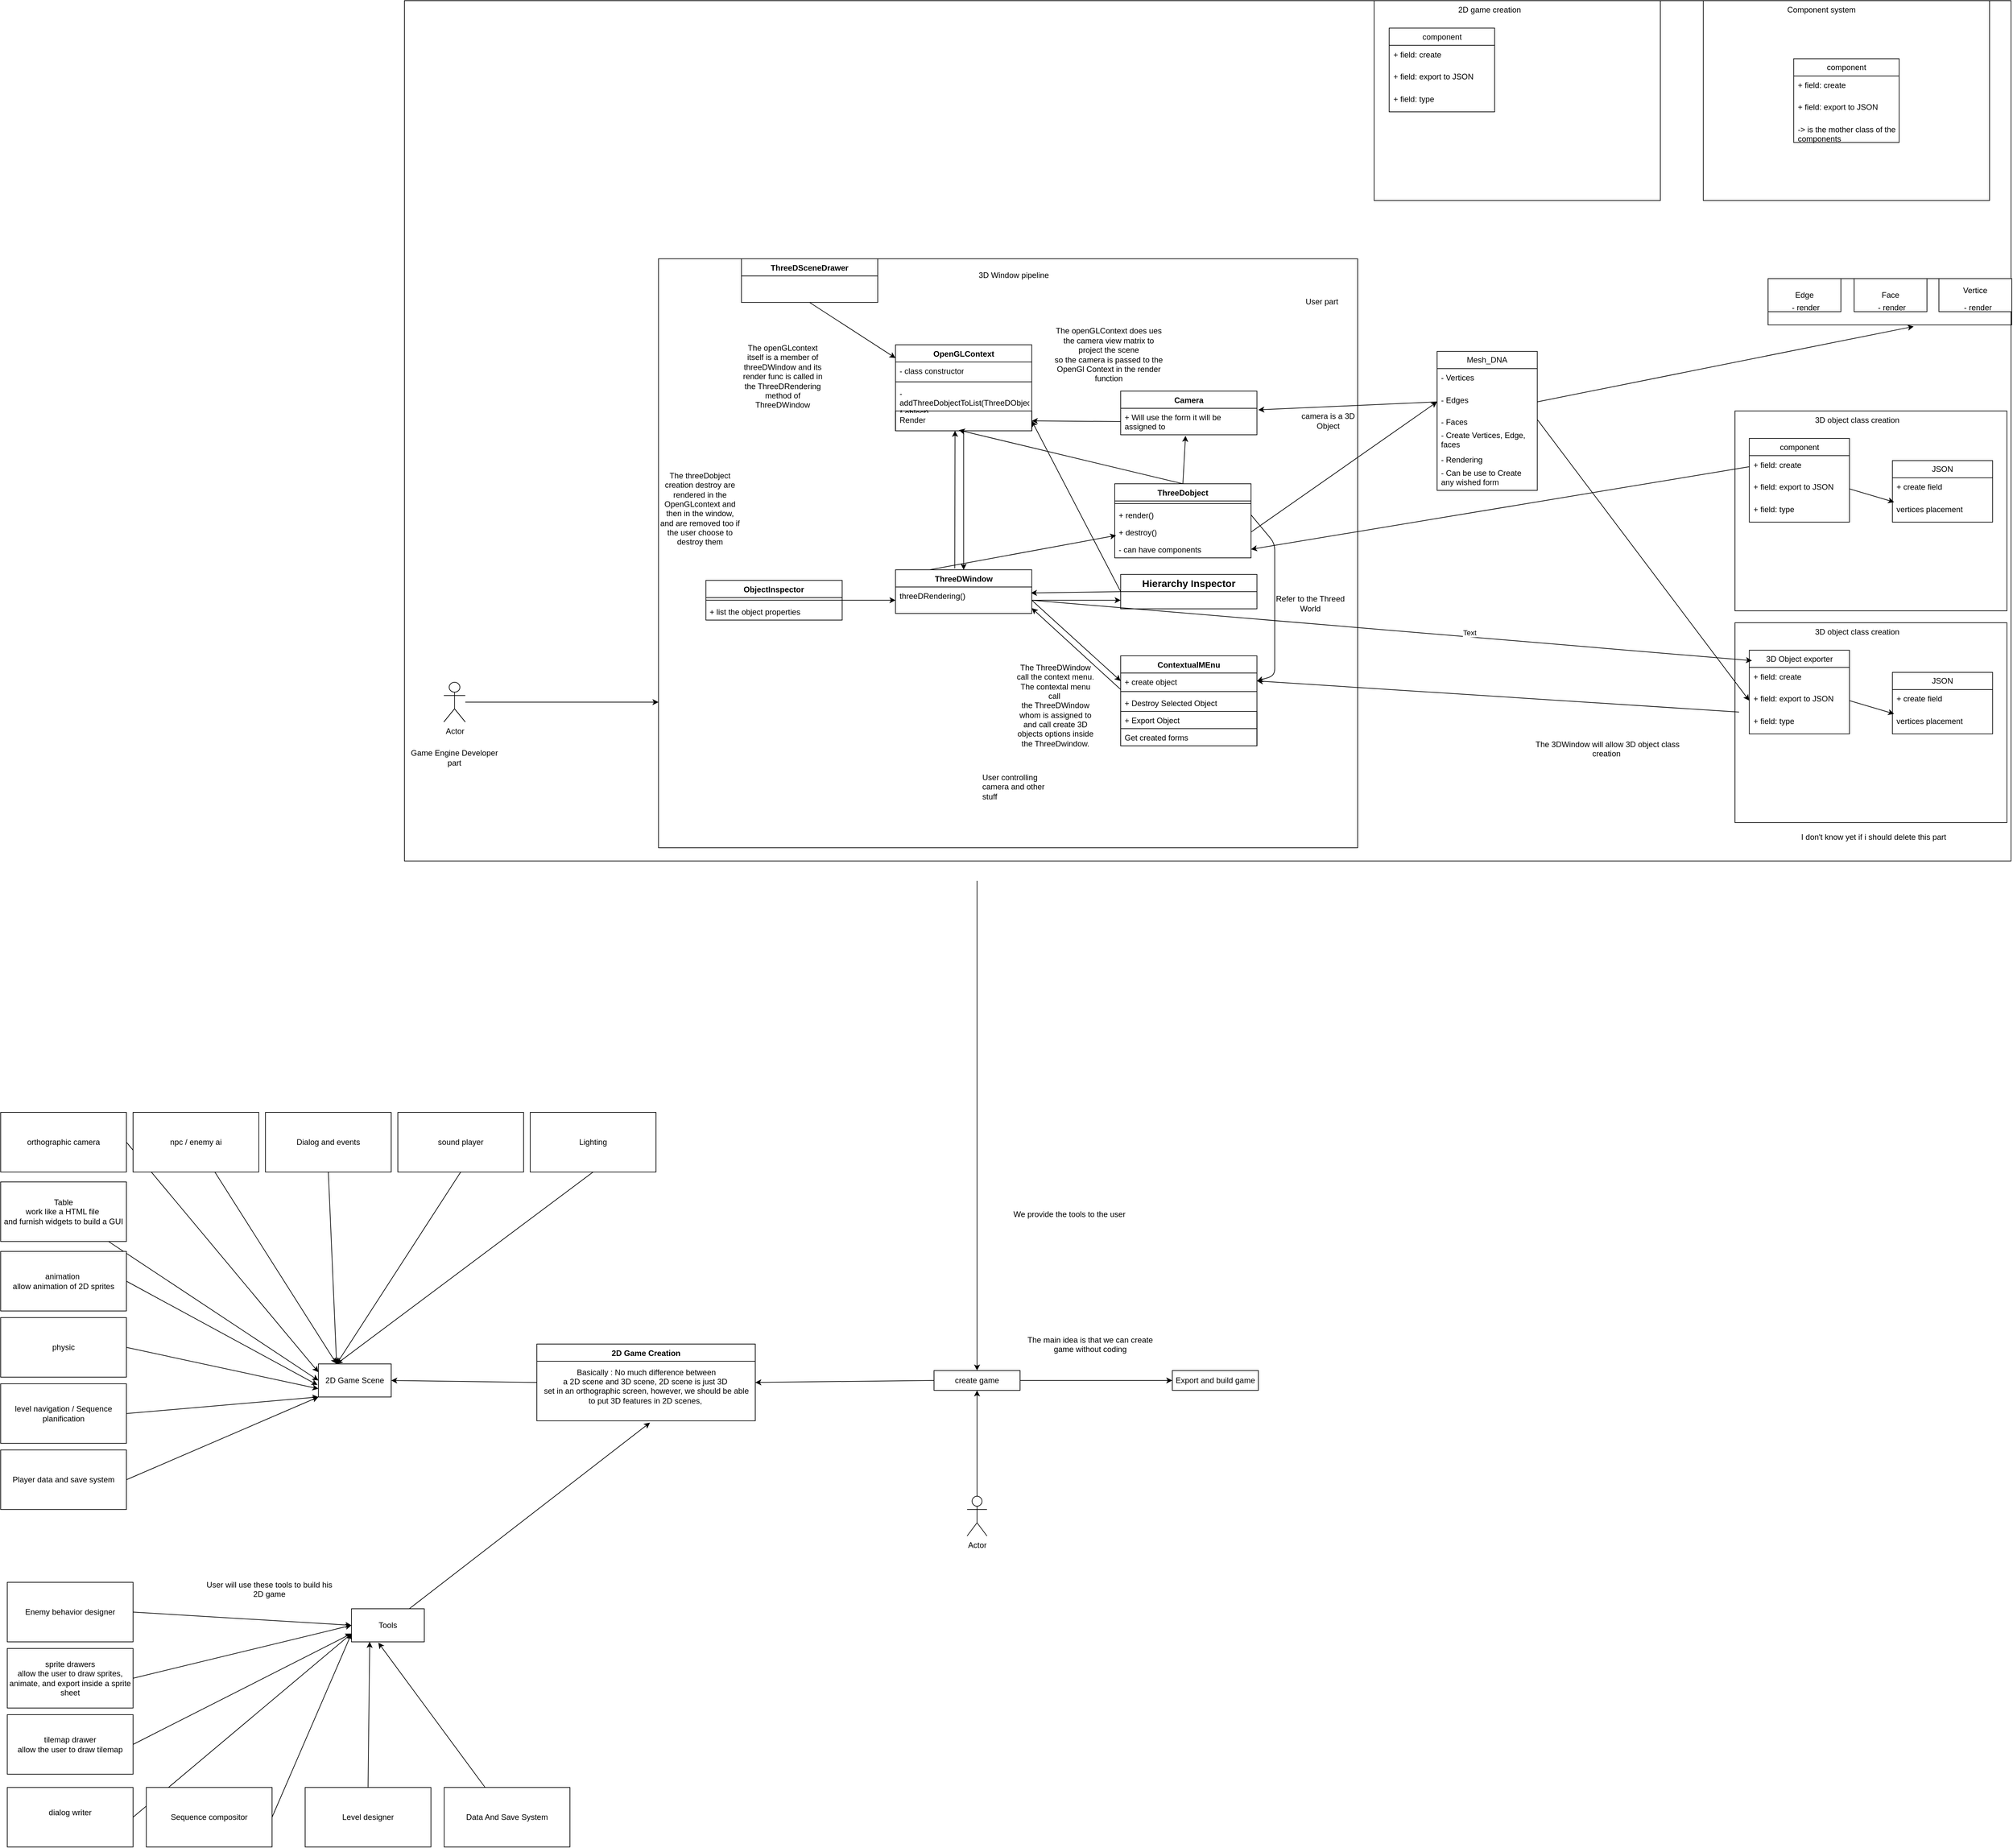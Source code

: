 <mxfile>
    <diagram id="HqfKDbR-cz2p667NzHHY" name="Page-1">
        <mxGraphModel dx="2070" dy="1379" grid="1" gridSize="10" guides="1" tooltips="1" connect="1" arrows="1" fold="1" page="1" pageScale="1" pageWidth="850" pageHeight="1100" math="0" shadow="0">
            <root>
                <mxCell id="0"/>
                <mxCell id="1" parent="0"/>
                <mxCell id="102" value="Actor" style="shape=umlActor;verticalLabelPosition=bottom;verticalAlign=top;html=1;" parent="1" vertex="1">
                    <mxGeometry x="260" y="1480" width="30" height="60" as="geometry"/>
                </mxCell>
                <mxCell id="318" style="edgeStyle=none;html=1;exitX=1;exitY=0.5;exitDx=0;exitDy=0;" parent="1" source="313" target="315" edge="1">
                    <mxGeometry relative="1" as="geometry"/>
                </mxCell>
                <mxCell id="351" style="edgeStyle=none;html=1;entryX=0.5;entryY=0;entryDx=0;entryDy=0;" parent="1" target="313" edge="1">
                    <mxGeometry relative="1" as="geometry">
                        <mxPoint x="275" y="550" as="sourcePoint"/>
                    </mxGeometry>
                </mxCell>
                <mxCell id="354" style="edgeStyle=none;html=1;exitX=0;exitY=0.5;exitDx=0;exitDy=0;entryX=1;entryY=0.5;entryDx=0;entryDy=0;" parent="1" source="313" target="356" edge="1">
                    <mxGeometry relative="1" as="geometry">
                        <mxPoint x="-310" y="1307.2" as="targetPoint"/>
                        <mxPoint x="-130" y="1307.5" as="sourcePoint"/>
                    </mxGeometry>
                </mxCell>
                <mxCell id="313" value="create game" style="text;html=1;align=center;verticalAlign=middle;whiteSpace=wrap;rounded=0;strokeColor=default;" parent="1" vertex="1">
                    <mxGeometry x="210" y="1290" width="130" height="30" as="geometry"/>
                </mxCell>
                <mxCell id="315" value="Export and build game" style="text;html=1;align=center;verticalAlign=middle;whiteSpace=wrap;rounded=0;strokeColor=default;" parent="1" vertex="1">
                    <mxGeometry x="570" y="1290" width="130" height="30" as="geometry"/>
                </mxCell>
                <mxCell id="316" style="edgeStyle=none;html=1;exitX=0.5;exitY=0;exitDx=0;exitDy=0;entryX=0.5;entryY=1;entryDx=0;entryDy=0;exitPerimeter=0;" parent="1" source="102" target="313" edge="1">
                    <mxGeometry relative="1" as="geometry"/>
                </mxCell>
                <mxCell id="346" value="&lt;div style=&quot;text-align: center;&quot;&gt;The main idea is that we can create game without coding&lt;/div&gt;" style="text;whiteSpace=wrap;html=1;" parent="1" vertex="1">
                    <mxGeometry x="340" y="1230" width="210" height="50" as="geometry"/>
                </mxCell>
                <mxCell id="352" value="" style="group;fillColor=none;strokeColor=default;" parent="1" vertex="1" connectable="0">
                    <mxGeometry x="-590" y="-780" width="2427" height="1300" as="geometry"/>
                </mxCell>
                <mxCell id="162" value="" style="group;strokeColor=default;" parent="352" vertex="1" connectable="0">
                    <mxGeometry x="2010.004" y="940" width="410.806" height="302" as="geometry"/>
                </mxCell>
                <mxCell id="137" value="3D Object exporter" style="swimlane;fontStyle=0;childLayout=stackLayout;horizontal=1;startSize=26;horizontalStack=0;resizeParent=1;resizeParentMax=0;resizeLast=0;collapsible=1;marginBottom=0;whiteSpace=wrap;html=1;" parent="162" vertex="1">
                    <mxGeometry x="21.621" y="41.5" width="151.35" height="126.5" as="geometry"/>
                </mxCell>
                <mxCell id="139" value="+ field: create" style="text;align=left;verticalAlign=top;spacingLeft=4;spacingRight=4;overflow=hidden;rotatable=0;points=[[0,0.5],[1,0.5]];portConstraint=eastwest;whiteSpace=wrap;html=1;" parent="137" vertex="1">
                    <mxGeometry y="26" width="151.35" height="33.5" as="geometry"/>
                </mxCell>
                <mxCell id="141" value="+ field: export to JSON&lt;div&gt;&lt;br&gt;&lt;/div&gt;" style="text;align=left;verticalAlign=top;spacingLeft=4;spacingRight=4;overflow=hidden;rotatable=0;points=[[0,0.5],[1,0.5]];portConstraint=eastwest;whiteSpace=wrap;html=1;" parent="137" vertex="1">
                    <mxGeometry y="59.5" width="151.35" height="33.5" as="geometry"/>
                </mxCell>
                <mxCell id="140" value="+ field: type" style="text;align=left;verticalAlign=top;spacingLeft=4;spacingRight=4;overflow=hidden;rotatable=0;points=[[0,0.5],[1,0.5]];portConstraint=eastwest;whiteSpace=wrap;html=1;" parent="137" vertex="1">
                    <mxGeometry y="93" width="151.35" height="33.5" as="geometry"/>
                </mxCell>
                <mxCell id="144" style="edgeStyle=none;html=1;exitX=1;exitY=0.5;exitDx=0;exitDy=0;entryX=0.017;entryY=0.096;entryDx=0;entryDy=0;entryPerimeter=0;" parent="162" source="141" target="148" edge="1">
                    <mxGeometry relative="1" as="geometry">
                        <mxPoint x="259.457" y="252.179" as="targetPoint"/>
                    </mxGeometry>
                </mxCell>
                <mxCell id="145" value="JSON" style="swimlane;fontStyle=0;childLayout=stackLayout;horizontal=1;startSize=26;horizontalStack=0;resizeParent=1;resizeParentMax=0;resizeLast=0;collapsible=1;marginBottom=0;whiteSpace=wrap;html=1;" parent="162" vertex="1">
                    <mxGeometry x="237.835" y="75.005" width="151.35" height="93" as="geometry"/>
                </mxCell>
                <mxCell id="146" value="+ create field" style="text;align=left;verticalAlign=top;spacingLeft=4;spacingRight=4;overflow=hidden;rotatable=0;points=[[0,0.5],[1,0.5]];portConstraint=eastwest;whiteSpace=wrap;html=1;" parent="145" vertex="1">
                    <mxGeometry y="26" width="151.35" height="33.5" as="geometry"/>
                </mxCell>
                <mxCell id="148" value="vertices placement" style="text;align=left;verticalAlign=top;spacingLeft=4;spacingRight=4;overflow=hidden;rotatable=0;points=[[0,0.5],[1,0.5]];portConstraint=eastwest;whiteSpace=wrap;html=1;" parent="145" vertex="1">
                    <mxGeometry y="59.5" width="151.35" height="33.5" as="geometry"/>
                </mxCell>
                <mxCell id="289" value="&lt;div style=&quot;text-align: center;&quot;&gt;3D object class creation&lt;/div&gt;" style="text;whiteSpace=wrap;html=1;" parent="162" vertex="1">
                    <mxGeometry x="118.918" width="227.024" height="50" as="geometry"/>
                </mxCell>
                <mxCell id="170" style="edgeStyle=none;html=1;exitX=0;exitY=0.5;exitDx=0;exitDy=0;entryX=1;entryY=0.5;entryDx=0;entryDy=0;" parent="352" target="73" edge="1">
                    <mxGeometry relative="1" as="geometry">
                        <mxPoint x="2016.194" y="1075.0" as="sourcePoint"/>
                    </mxGeometry>
                </mxCell>
                <mxCell id="171" value="" style="group;strokeColor=default;" parent="352" vertex="1" connectable="0">
                    <mxGeometry x="383.78" y="390" width="1056.22" height="890" as="geometry"/>
                </mxCell>
                <mxCell id="11" value="&lt;div&gt;3D Window pipeline&lt;/div&gt;" style="text;html=1;align=center;verticalAlign=middle;whiteSpace=wrap;rounded=0;" parent="171" vertex="1">
                    <mxGeometry x="474.404" y="10" width="125.314" height="30" as="geometry"/>
                </mxCell>
                <mxCell id="62" style="edgeStyle=none;html=1;entryX=0.5;entryY=0;entryDx=0;entryDy=0;" parent="171" source="27" target="52" edge="1">
                    <mxGeometry relative="1" as="geometry"/>
                </mxCell>
                <mxCell id="27" value="OpenGLContext&lt;div&gt;&lt;br&gt;&lt;/div&gt;" style="swimlane;fontStyle=1;align=center;verticalAlign=top;childLayout=stackLayout;horizontal=1;startSize=26;horizontalStack=0;resizeParent=1;resizeParentMax=0;resizeLast=0;collapsible=1;marginBottom=0;whiteSpace=wrap;html=1;" parent="171" vertex="1">
                    <mxGeometry x="358.041" y="130" width="205.873" height="130" as="geometry">
                        <mxRectangle x="20" y="310" width="130" height="30" as="alternateBounds"/>
                    </mxGeometry>
                </mxCell>
                <mxCell id="28" value="- class constructor&lt;div&gt;&lt;br&gt;&lt;/div&gt;" style="text;strokeColor=none;fillColor=none;align=left;verticalAlign=top;spacingLeft=4;spacingRight=4;overflow=hidden;rotatable=0;points=[[0,0.5],[1,0.5]];portConstraint=eastwest;whiteSpace=wrap;html=1;" parent="27" vertex="1">
                    <mxGeometry y="26" width="205.873" height="26" as="geometry"/>
                </mxCell>
                <mxCell id="29" value="" style="line;strokeWidth=1;fillColor=none;align=left;verticalAlign=middle;spacingTop=-1;spacingLeft=3;spacingRight=3;rotatable=0;labelPosition=right;points=[];portConstraint=eastwest;strokeColor=inherit;" parent="27" vertex="1">
                    <mxGeometry y="52" width="205.873" height="8" as="geometry"/>
                </mxCell>
                <mxCell id="30" value="- addThreeDobjectToList(ThreeDObject * object)&lt;div&gt;&lt;br&gt;&lt;/div&gt;" style="text;strokeColor=none;fillColor=none;align=left;verticalAlign=top;spacingLeft=4;spacingRight=4;overflow=hidden;rotatable=0;points=[[0,0.5],[1,0.5]];portConstraint=eastwest;whiteSpace=wrap;html=1;" parent="27" vertex="1">
                    <mxGeometry y="60" width="205.873" height="40" as="geometry"/>
                </mxCell>
                <mxCell id="58" value="&lt;div&gt;Render&lt;/div&gt;" style="text;strokeColor=default;fillColor=none;align=left;verticalAlign=top;spacingLeft=4;spacingRight=4;overflow=hidden;rotatable=0;points=[[0,0.5],[1,0.5]];portConstraint=eastwest;whiteSpace=wrap;html=1;" parent="27" vertex="1">
                    <mxGeometry y="100" width="205.873" height="30" as="geometry"/>
                </mxCell>
                <mxCell id="52" value="&lt;div&gt;ThreeDWindow&lt;/div&gt;&lt;div&gt;&lt;br&gt;&lt;/div&gt;" style="swimlane;fontStyle=1;align=center;verticalAlign=top;childLayout=stackLayout;horizontal=1;startSize=26;horizontalStack=0;resizeParent=1;resizeParentMax=0;resizeLast=0;collapsible=1;marginBottom=0;whiteSpace=wrap;html=1;" parent="171" vertex="1">
                    <mxGeometry x="358.041" y="470" width="205.873" height="66" as="geometry">
                        <mxRectangle x="20" y="310" width="130" height="30" as="alternateBounds"/>
                    </mxGeometry>
                </mxCell>
                <mxCell id="55" value="&lt;div&gt;threeDRendering()&lt;/div&gt;" style="text;strokeColor=none;fillColor=none;align=left;verticalAlign=top;spacingLeft=4;spacingRight=4;overflow=hidden;rotatable=0;points=[[0,0.5],[1,0.5]];portConstraint=eastwest;whiteSpace=wrap;html=1;" parent="52" vertex="1">
                    <mxGeometry y="26" width="205.873" height="40" as="geometry"/>
                </mxCell>
                <mxCell id="56" value="&lt;div&gt;Camera&lt;/div&gt;" style="swimlane;fontStyle=1;align=center;verticalAlign=top;childLayout=stackLayout;horizontal=1;startSize=26;horizontalStack=0;resizeParent=1;resizeParentMax=0;resizeLast=0;collapsible=1;marginBottom=0;whiteSpace=wrap;html=1;" parent="171" vertex="1">
                    <mxGeometry x="698.179" y="200" width="205.873" height="66" as="geometry">
                        <mxRectangle x="20" y="310" width="130" height="30" as="alternateBounds"/>
                    </mxGeometry>
                </mxCell>
                <mxCell id="57" value="&lt;div&gt;+ Will use the form it will be assigned to&lt;/div&gt;" style="text;strokeColor=none;fillColor=none;align=left;verticalAlign=top;spacingLeft=4;spacingRight=4;overflow=hidden;rotatable=0;points=[[0,0.5],[1,0.5]];portConstraint=eastwest;whiteSpace=wrap;html=1;" parent="56" vertex="1">
                    <mxGeometry y="26" width="205.873" height="40" as="geometry"/>
                </mxCell>
                <mxCell id="61" value="The openGLContext does ues the camera view matrix to project the scene&lt;div&gt;so the camera is passed to the OpenGl Context in the render function&lt;/div&gt;" style="text;html=1;align=center;verticalAlign=middle;whiteSpace=wrap;rounded=0;" parent="171" vertex="1">
                    <mxGeometry x="595.243" y="90" width="170.069" height="110" as="geometry"/>
                </mxCell>
                <mxCell id="63" value="&lt;div&gt;The openGLcontext itself is a member of threeDWindow and its render func is called in the ThreeDRendering method of ThreeDWindow&lt;/div&gt;&lt;div&gt;&lt;br&gt;&lt;/div&gt;" style="text;html=1;align=center;verticalAlign=middle;whiteSpace=wrap;rounded=0;" parent="171" vertex="1">
                    <mxGeometry x="125.314" y="140" width="125.314" height="90" as="geometry"/>
                </mxCell>
                <mxCell id="65" value="ThreeDSceneDrawer" style="swimlane;fontStyle=1;align=center;verticalAlign=top;childLayout=stackLayout;horizontal=1;startSize=26;horizontalStack=0;resizeParent=1;resizeParentMax=0;resizeLast=0;collapsible=1;marginBottom=0;whiteSpace=wrap;html=1;" parent="171" vertex="1">
                    <mxGeometry x="125.314" width="205.873" height="66" as="geometry">
                        <mxRectangle x="20" y="310" width="130" height="30" as="alternateBounds"/>
                    </mxGeometry>
                </mxCell>
                <mxCell id="72" value="ContextualMEnu" style="swimlane;fontStyle=1;align=center;verticalAlign=top;childLayout=stackLayout;horizontal=1;startSize=26;horizontalStack=0;resizeParent=1;resizeParentMax=0;resizeLast=0;collapsible=1;marginBottom=0;whiteSpace=wrap;html=1;swimlaneLine=1;" parent="171" vertex="1">
                    <mxGeometry x="698.179" y="600" width="205.873" height="136" as="geometry">
                        <mxRectangle x="570" y="730" width="130" height="30" as="alternateBounds"/>
                    </mxGeometry>
                </mxCell>
                <mxCell id="73" value="+ create object&lt;div&gt;&lt;br&gt;&lt;/div&gt;" style="text;strokeColor=none;fillColor=none;align=left;verticalAlign=top;spacingLeft=4;spacingRight=4;overflow=hidden;rotatable=0;points=[[0,0.5],[1,0.5]];portConstraint=eastwest;whiteSpace=wrap;html=1;" parent="72" vertex="1">
                    <mxGeometry y="26" width="205.873" height="24" as="geometry"/>
                </mxCell>
                <mxCell id="74" value="" style="line;strokeWidth=1;fillColor=none;align=left;verticalAlign=middle;spacingTop=-1;spacingLeft=3;spacingRight=3;rotatable=0;labelPosition=right;points=[];portConstraint=eastwest;strokeColor=inherit;" parent="72" vertex="1">
                    <mxGeometry y="50" width="205.873" height="8" as="geometry"/>
                </mxCell>
                <mxCell id="75" value="+ Destroy Selected Object&lt;div&gt;&lt;br&gt;&lt;/div&gt;" style="text;strokeColor=none;fillColor=none;align=left;verticalAlign=top;spacingLeft=4;spacingRight=4;overflow=hidden;rotatable=0;points=[[0,0.5],[1,0.5]];portConstraint=eastwest;whiteSpace=wrap;html=1;" parent="72" vertex="1">
                    <mxGeometry y="58" width="205.873" height="26" as="geometry"/>
                </mxCell>
                <mxCell id="564" value="&lt;div&gt;+ Export Object&lt;div&gt;&lt;/div&gt;&lt;/div&gt;" style="text;strokeColor=default;fillColor=none;align=left;verticalAlign=top;spacingLeft=4;spacingRight=4;overflow=hidden;rotatable=0;points=[[0,0.5],[1,0.5]];portConstraint=eastwest;whiteSpace=wrap;html=1;" vertex="1" parent="72">
                    <mxGeometry y="84" width="205.873" height="26" as="geometry"/>
                </mxCell>
                <mxCell id="165" value="&lt;div&gt;Get created forms&lt;/div&gt;&lt;div&gt;&lt;br&gt;&lt;/div&gt;" style="text;strokeColor=default;fillColor=none;align=left;verticalAlign=top;spacingLeft=4;spacingRight=4;overflow=hidden;rotatable=0;points=[[0,0.5],[1,0.5]];portConstraint=eastwest;whiteSpace=wrap;html=1;" parent="72" vertex="1">
                    <mxGeometry y="110" width="205.873" height="26" as="geometry"/>
                </mxCell>
                <mxCell id="86" value="&lt;span style=&quot;color: rgb(0, 0, 0);&quot;&gt;Refer to the Threed World&lt;/span&gt;" style="text;html=1;align=center;verticalAlign=middle;whiteSpace=wrap;rounded=0;" parent="171" vertex="1">
                    <mxGeometry x="930.906" y="486" width="107.412" height="70" as="geometry"/>
                </mxCell>
                <mxCell id="134" style="edgeStyle=none;html=1;exitX=0;exitY=0.5;exitDx=0;exitDy=0;entryX=1;entryY=0.5;entryDx=0;entryDy=0;" parent="171" source="93" target="58" edge="1">
                    <mxGeometry relative="1" as="geometry"/>
                </mxCell>
                <mxCell id="93" value="&lt;b&gt;&lt;font style=&quot;font-size: 15px;&quot;&gt;Hierarchy Inspector&lt;/font&gt;&lt;/b&gt;" style="swimlane;fontStyle=0;childLayout=stackLayout;horizontal=1;startSize=26;fillColor=none;horizontalStack=0;resizeParent=1;resizeParentMax=0;resizeLast=0;collapsible=1;marginBottom=0;whiteSpace=wrap;html=1;" parent="171" vertex="1">
                    <mxGeometry x="698.179" y="477" width="205.873" height="52" as="geometry"/>
                </mxCell>
                <mxCell id="104" value="User controlling camera and other stuff&lt;div&gt;&lt;br&gt;&lt;/div&gt;" style="text;strokeColor=none;fillColor=none;align=left;verticalAlign=top;spacingLeft=4;spacingRight=4;overflow=hidden;rotatable=0;points=[[0,0.5],[1,0.5]];portConstraint=eastwest;whiteSpace=wrap;html=1;" parent="171" vertex="1">
                    <mxGeometry x="483.355" y="770" width="125.314" height="80" as="geometry"/>
                </mxCell>
                <mxCell id="109" style="edgeStyle=none;html=1;exitX=1;exitY=0.5;exitDx=0;exitDy=0;entryX=0;entryY=0.5;entryDx=0;entryDy=0;" parent="171" source="105" target="55" edge="1">
                    <mxGeometry relative="1" as="geometry"/>
                </mxCell>
                <mxCell id="105" value="ObjectInspector" style="swimlane;fontStyle=1;align=center;verticalAlign=top;childLayout=stackLayout;horizontal=1;startSize=26;horizontalStack=0;resizeParent=1;resizeParentMax=0;resizeLast=0;collapsible=1;marginBottom=0;whiteSpace=wrap;html=1;" parent="171" vertex="1">
                    <mxGeometry x="71.608" y="486" width="205.873" height="60" as="geometry"/>
                </mxCell>
                <mxCell id="107" value="" style="line;strokeWidth=1;fillColor=none;align=left;verticalAlign=middle;spacingTop=-1;spacingLeft=3;spacingRight=3;rotatable=0;labelPosition=right;points=[];portConstraint=eastwest;strokeColor=inherit;" parent="105" vertex="1">
                    <mxGeometry y="26" width="205.873" height="8" as="geometry"/>
                </mxCell>
                <mxCell id="108" value="&lt;div&gt;+ list the object properties&lt;/div&gt;" style="text;strokeColor=none;fillColor=none;align=left;verticalAlign=top;spacingLeft=4;spacingRight=4;overflow=hidden;rotatable=0;points=[[0,0.5],[1,0.5]];portConstraint=eastwest;whiteSpace=wrap;html=1;" parent="105" vertex="1">
                    <mxGeometry y="34" width="205.873" height="26" as="geometry"/>
                </mxCell>
                <mxCell id="110" style="edgeStyle=none;html=1;exitX=0;exitY=0.5;exitDx=0;exitDy=0;entryX=0.994;entryY=0.225;entryDx=0;entryDy=0;entryPerimeter=0;" parent="171" source="93" target="55" edge="1">
                    <mxGeometry relative="1" as="geometry"/>
                </mxCell>
                <mxCell id="66" value="&lt;div&gt;&lt;br&gt;&lt;/div&gt;" style="text;strokeColor=none;fillColor=none;align=left;verticalAlign=top;spacingLeft=4;spacingRight=4;overflow=hidden;rotatable=0;points=[[0,0.5],[1,0.5]];portConstraint=eastwest;whiteSpace=wrap;html=1;" parent="171" vertex="1">
                    <mxGeometry x="179.02" y="50" width="205.873" height="40" as="geometry"/>
                </mxCell>
                <mxCell id="112" style="edgeStyle=none;html=1;exitX=0.5;exitY=1;exitDx=0;exitDy=0;entryX=0;entryY=0.154;entryDx=0;entryDy=0;entryPerimeter=0;" parent="171" source="65" target="27" edge="1">
                    <mxGeometry relative="1" as="geometry"/>
                </mxCell>
                <mxCell id="115" style="edgeStyle=none;html=1;exitX=1;exitY=0.5;exitDx=0;exitDy=0;entryX=0;entryY=0.5;entryDx=0;entryDy=0;" parent="171" source="55" target="73" edge="1">
                    <mxGeometry relative="1" as="geometry"/>
                </mxCell>
                <mxCell id="117" style="edgeStyle=none;html=1;exitX=0.75;exitY=0;exitDx=0;exitDy=0;entryX=0.752;entryY=1.067;entryDx=0;entryDy=0;entryPerimeter=0;" parent="171" edge="1">
                    <mxGeometry relative="1" as="geometry">
                        <mxPoint x="447.551" y="467.99" as="sourcePoint"/>
                        <mxPoint x="447.963" y="260" as="targetPoint"/>
                    </mxGeometry>
                </mxCell>
                <mxCell id="118" style="edgeStyle=none;html=1;exitX=1;exitY=0.5;exitDx=0;exitDy=0;entryX=0;entryY=0.75;entryDx=0;entryDy=0;" parent="171" source="55" target="93" edge="1">
                    <mxGeometry relative="1" as="geometry"/>
                </mxCell>
                <mxCell id="119" style="edgeStyle=none;html=1;exitX=0;exitY=1.038;exitDx=0;exitDy=0;entryX=1;entryY=0.8;entryDx=0;entryDy=0;entryPerimeter=0;exitPerimeter=0;" parent="171" source="73" target="55" edge="1">
                    <mxGeometry relative="1" as="geometry"/>
                </mxCell>
                <mxCell id="121" value="ThreeDobject&lt;div&gt;&lt;br&gt;&lt;/div&gt;" style="swimlane;fontStyle=1;align=center;verticalAlign=top;childLayout=stackLayout;horizontal=1;startSize=26;horizontalStack=0;resizeParent=1;resizeParentMax=0;resizeLast=0;collapsible=1;marginBottom=0;whiteSpace=wrap;html=1;" parent="171" vertex="1">
                    <mxGeometry x="689.228" y="340" width="205.873" height="112" as="geometry"/>
                </mxCell>
                <mxCell id="122" value="" style="line;strokeWidth=1;fillColor=none;align=left;verticalAlign=middle;spacingTop=-1;spacingLeft=3;spacingRight=3;rotatable=0;labelPosition=right;points=[];portConstraint=eastwest;strokeColor=inherit;" parent="121" vertex="1">
                    <mxGeometry y="26" width="205.873" height="8" as="geometry"/>
                </mxCell>
                <mxCell id="123" value="&lt;div&gt;+ render()&lt;/div&gt;&lt;div&gt;&lt;br&gt;&lt;/div&gt;&lt;div&gt;&lt;br&gt;&lt;/div&gt;" style="text;strokeColor=none;fillColor=none;align=left;verticalAlign=top;spacingLeft=4;spacingRight=4;overflow=hidden;rotatable=0;points=[[0,0.5],[1,0.5]];portConstraint=eastwest;whiteSpace=wrap;html=1;" parent="121" vertex="1">
                    <mxGeometry y="34" width="205.873" height="26" as="geometry"/>
                </mxCell>
                <mxCell id="178" value="&lt;div&gt;+ destroy()&lt;/div&gt;" style="text;strokeColor=none;fillColor=none;align=left;verticalAlign=top;spacingLeft=4;spacingRight=4;overflow=hidden;rotatable=0;points=[[0,0.5],[1,0.5]];portConstraint=eastwest;whiteSpace=wrap;html=1;" parent="121" vertex="1">
                    <mxGeometry y="60" width="205.873" height="26" as="geometry"/>
                </mxCell>
                <mxCell id="310" value="&lt;div&gt;- can have components&lt;/div&gt;" style="text;strokeColor=none;fillColor=none;align=left;verticalAlign=top;spacingLeft=4;spacingRight=4;overflow=hidden;rotatable=0;points=[[0,0.5],[1,0.5]];portConstraint=eastwest;whiteSpace=wrap;html=1;" parent="121" vertex="1">
                    <mxGeometry y="86" width="205.873" height="26" as="geometry"/>
                </mxCell>
                <mxCell id="127" value="&lt;div&gt;The ThreeDWindow call the context menu.&lt;/div&gt;&lt;div&gt;The contextal menu call&amp;nbsp;&lt;/div&gt;&lt;div&gt;the ThreeDWindow whom is assigned to and call create 3D objects options inside the ThreeDwindow.&lt;/div&gt;" style="text;html=1;align=center;verticalAlign=middle;whiteSpace=wrap;rounded=0;" parent="171" vertex="1">
                    <mxGeometry x="537.061" y="630" width="125.314" height="90" as="geometry"/>
                </mxCell>
                <mxCell id="128" style="edgeStyle=none;html=1;exitX=0.25;exitY=0;exitDx=0;exitDy=0;entryX=0.01;entryY=0.695;entryDx=0;entryDy=0;entryPerimeter=0;" parent="171" source="52" target="178" edge="1">
                    <mxGeometry relative="1" as="geometry"/>
                </mxCell>
                <mxCell id="131" value="The threeDobject creation destroy are rendered in the OpenGLcontext and then in the window, and are removed too if the user choose to destroy them&lt;div&gt;&lt;br&gt;&lt;/div&gt;" style="text;html=1;align=center;verticalAlign=middle;whiteSpace=wrap;rounded=0;" parent="171" vertex="1">
                    <mxGeometry y="340" width="125.314" height="90" as="geometry"/>
                </mxCell>
                <mxCell id="133" style="edgeStyle=none;html=1;exitX=0.5;exitY=0;exitDx=0;exitDy=0;entryX=0.465;entryY=0.967;entryDx=0;entryDy=0;entryPerimeter=0;" parent="171" source="121" target="58" edge="1">
                    <mxGeometry relative="1" as="geometry"/>
                </mxCell>
                <mxCell id="135" style="edgeStyle=none;html=1;exitX=0;exitY=0.5;exitDx=0;exitDy=0;entryX=1;entryY=0.5;entryDx=0;entryDy=0;" parent="171" source="57" target="58" edge="1">
                    <mxGeometry relative="1" as="geometry"/>
                </mxCell>
                <mxCell id="172" value="User part" style="text;html=1;align=center;verticalAlign=middle;whiteSpace=wrap;rounded=0;" parent="171" vertex="1">
                    <mxGeometry x="975.661" y="50" width="53.706" height="30" as="geometry"/>
                </mxCell>
                <mxCell id="176" style="edgeStyle=none;html=1;exitX=0.5;exitY=0;exitDx=0;exitDy=0;entryX=0.476;entryY=1.039;entryDx=0;entryDy=0;entryPerimeter=0;" parent="171" source="121" target="57" edge="1">
                    <mxGeometry relative="1" as="geometry"/>
                </mxCell>
                <mxCell id="177" value="camera is a 3D Object" style="text;html=1;align=center;verticalAlign=middle;whiteSpace=wrap;rounded=0;" parent="171" vertex="1">
                    <mxGeometry x="957.759" y="210" width="107.412" height="70" as="geometry"/>
                </mxCell>
                <mxCell id="281" style="edgeStyle=none;html=1;exitX=1;exitY=0.5;exitDx=0;exitDy=0;entryX=1;entryY=0.5;entryDx=0;entryDy=0;" parent="171" source="123" target="73" edge="1">
                    <mxGeometry relative="1" as="geometry">
                        <Array as="points">
                            <mxPoint x="930.906" y="430"/>
                            <mxPoint x="930.906" y="630"/>
                        </Array>
                    </mxGeometry>
                </mxCell>
                <mxCell id="182" style="edgeStyle=none;html=1;exitX=1;exitY=0.5;exitDx=0;exitDy=0;entryX=0.027;entryY=0.125;entryDx=0;entryDy=0;entryPerimeter=0;" parent="352" source="55" target="137" edge="1">
                    <mxGeometry relative="1" as="geometry"/>
                </mxCell>
                <mxCell id="439" value="Text" style="edgeLabel;html=1;align=center;verticalAlign=middle;resizable=0;points=[];" vertex="1" connectable="0" parent="182">
                    <mxGeometry x="0.214" y="7" relative="1" as="geometry">
                        <mxPoint as="offset"/>
                    </mxGeometry>
                </mxCell>
                <mxCell id="279" value="&lt;div style=&quot;text-align: center;&quot;&gt;&lt;span style=&quot;background-color: transparent;&quot;&gt;The 3DWindow will allow 3D object class creation&amp;nbsp;&lt;/span&gt;&lt;/div&gt;" style="text;whiteSpace=wrap;html=1;" parent="352" vertex="1">
                    <mxGeometry x="1702.684" y="1110" width="227.024" height="50" as="geometry"/>
                </mxCell>
                <mxCell id="282" value="I don&#39;t know yet if i should delete this part" style="text;whiteSpace=wrap;html=1;" parent="352" vertex="1">
                    <mxGeometry x="2108.085" y="1250" width="227.024" height="50" as="geometry"/>
                </mxCell>
                <mxCell id="300" value="" style="group;strokeColor=default;" parent="352" vertex="1" connectable="0">
                    <mxGeometry x="2010.001" y="620" width="410.806" height="302" as="geometry"/>
                </mxCell>
                <mxCell id="301" value="component" style="swimlane;fontStyle=0;childLayout=stackLayout;horizontal=1;startSize=26;horizontalStack=0;resizeParent=1;resizeParentMax=0;resizeLast=0;collapsible=1;marginBottom=0;whiteSpace=wrap;html=1;" parent="300" vertex="1">
                    <mxGeometry x="21.621" y="41.5" width="151.35" height="126.5" as="geometry"/>
                </mxCell>
                <mxCell id="302" value="+ field: create" style="text;align=left;verticalAlign=top;spacingLeft=4;spacingRight=4;overflow=hidden;rotatable=0;points=[[0,0.5],[1,0.5]];portConstraint=eastwest;whiteSpace=wrap;html=1;" parent="301" vertex="1">
                    <mxGeometry y="26" width="151.35" height="33.5" as="geometry"/>
                </mxCell>
                <mxCell id="303" value="+ field: export to JSON&lt;div&gt;&lt;br&gt;&lt;/div&gt;" style="text;align=left;verticalAlign=top;spacingLeft=4;spacingRight=4;overflow=hidden;rotatable=0;points=[[0,0.5],[1,0.5]];portConstraint=eastwest;whiteSpace=wrap;html=1;" parent="301" vertex="1">
                    <mxGeometry y="59.5" width="151.35" height="33.5" as="geometry"/>
                </mxCell>
                <mxCell id="304" value="+ field: type" style="text;align=left;verticalAlign=top;spacingLeft=4;spacingRight=4;overflow=hidden;rotatable=0;points=[[0,0.5],[1,0.5]];portConstraint=eastwest;whiteSpace=wrap;html=1;" parent="301" vertex="1">
                    <mxGeometry y="93" width="151.35" height="33.5" as="geometry"/>
                </mxCell>
                <mxCell id="305" style="edgeStyle=none;html=1;exitX=1;exitY=0.5;exitDx=0;exitDy=0;entryX=0.017;entryY=0.096;entryDx=0;entryDy=0;entryPerimeter=0;" parent="300" source="303" target="308" edge="1">
                    <mxGeometry relative="1" as="geometry">
                        <mxPoint x="259.457" y="252.179" as="targetPoint"/>
                    </mxGeometry>
                </mxCell>
                <mxCell id="306" value="JSON" style="swimlane;fontStyle=0;childLayout=stackLayout;horizontal=1;startSize=26;horizontalStack=0;resizeParent=1;resizeParentMax=0;resizeLast=0;collapsible=1;marginBottom=0;whiteSpace=wrap;html=1;" parent="300" vertex="1">
                    <mxGeometry x="237.835" y="75.005" width="151.35" height="93" as="geometry"/>
                </mxCell>
                <mxCell id="307" value="+ create field" style="text;align=left;verticalAlign=top;spacingLeft=4;spacingRight=4;overflow=hidden;rotatable=0;points=[[0,0.5],[1,0.5]];portConstraint=eastwest;whiteSpace=wrap;html=1;" parent="306" vertex="1">
                    <mxGeometry y="26" width="151.35" height="33.5" as="geometry"/>
                </mxCell>
                <mxCell id="308" value="vertices placement" style="text;align=left;verticalAlign=top;spacingLeft=4;spacingRight=4;overflow=hidden;rotatable=0;points=[[0,0.5],[1,0.5]];portConstraint=eastwest;whiteSpace=wrap;html=1;" parent="306" vertex="1">
                    <mxGeometry y="59.5" width="151.35" height="33.5" as="geometry"/>
                </mxCell>
                <mxCell id="309" value="&lt;div style=&quot;text-align: center;&quot;&gt;3D object class creation&lt;/div&gt;" style="text;whiteSpace=wrap;html=1;" parent="300" vertex="1">
                    <mxGeometry x="118.918" width="227.024" height="50" as="geometry"/>
                </mxCell>
                <mxCell id="311" style="edgeStyle=none;html=1;exitX=0;exitY=0.5;exitDx=0;exitDy=0;entryX=1;entryY=0.5;entryDx=0;entryDy=0;" parent="352" source="302" target="310" edge="1">
                    <mxGeometry relative="1" as="geometry"/>
                </mxCell>
                <mxCell id="319" value="" style="group;strokeColor=default;" parent="352" vertex="1" connectable="0">
                    <mxGeometry x="1962.14" width="432.428" height="302" as="geometry"/>
                </mxCell>
                <mxCell id="320" value="component" style="swimlane;fontStyle=0;childLayout=stackLayout;horizontal=1;startSize=26;horizontalStack=0;resizeParent=1;resizeParentMax=0;resizeLast=0;collapsible=1;marginBottom=0;whiteSpace=wrap;html=1;" parent="319" vertex="1">
                    <mxGeometry x="136.553" y="87.75" width="159.315" height="126.5" as="geometry"/>
                </mxCell>
                <mxCell id="321" value="+ field: create" style="text;align=left;verticalAlign=top;spacingLeft=4;spacingRight=4;overflow=hidden;rotatable=0;points=[[0,0.5],[1,0.5]];portConstraint=eastwest;whiteSpace=wrap;html=1;" parent="320" vertex="1">
                    <mxGeometry y="26" width="159.315" height="33.5" as="geometry"/>
                </mxCell>
                <mxCell id="322" value="+ field: export to JSON&lt;div&gt;&lt;br&gt;&lt;/div&gt;" style="text;align=left;verticalAlign=top;spacingLeft=4;spacingRight=4;overflow=hidden;rotatable=0;points=[[0,0.5],[1,0.5]];portConstraint=eastwest;whiteSpace=wrap;html=1;" parent="320" vertex="1">
                    <mxGeometry y="59.5" width="159.315" height="33.5" as="geometry"/>
                </mxCell>
                <mxCell id="323" value="-&amp;gt; is the mother class of the components" style="text;align=left;verticalAlign=top;spacingLeft=4;spacingRight=4;overflow=hidden;rotatable=0;points=[[0,0.5],[1,0.5]];portConstraint=eastwest;whiteSpace=wrap;html=1;" parent="320" vertex="1">
                    <mxGeometry y="93" width="159.315" height="33.5" as="geometry"/>
                </mxCell>
                <mxCell id="328" value="&lt;div style=&quot;text-align: center;&quot;&gt;Component system&lt;/div&gt;" style="text;whiteSpace=wrap;html=1;" parent="319" vertex="1">
                    <mxGeometry x="125.176" width="238.973" height="50" as="geometry"/>
                </mxCell>
                <mxCell id="330" value="" style="group;strokeColor=default;" parent="352" vertex="1" connectable="0">
                    <mxGeometry x="1464.849" width="432.428" height="302" as="geometry"/>
                </mxCell>
                <mxCell id="331" value="component" style="swimlane;fontStyle=0;childLayout=stackLayout;horizontal=1;startSize=26;horizontalStack=0;resizeParent=1;resizeParentMax=0;resizeLast=0;collapsible=1;marginBottom=0;whiteSpace=wrap;html=1;" parent="330" vertex="1">
                    <mxGeometry x="22.759" y="41.5" width="159.315" height="126.5" as="geometry"/>
                </mxCell>
                <mxCell id="332" value="+ field: create" style="text;align=left;verticalAlign=top;spacingLeft=4;spacingRight=4;overflow=hidden;rotatable=0;points=[[0,0.5],[1,0.5]];portConstraint=eastwest;whiteSpace=wrap;html=1;" parent="331" vertex="1">
                    <mxGeometry y="26" width="159.315" height="33.5" as="geometry"/>
                </mxCell>
                <mxCell id="333" value="+ field: export to JSON&lt;div&gt;&lt;br&gt;&lt;/div&gt;" style="text;align=left;verticalAlign=top;spacingLeft=4;spacingRight=4;overflow=hidden;rotatable=0;points=[[0,0.5],[1,0.5]];portConstraint=eastwest;whiteSpace=wrap;html=1;" parent="331" vertex="1">
                    <mxGeometry y="59.5" width="159.315" height="33.5" as="geometry"/>
                </mxCell>
                <mxCell id="334" value="+ field: type" style="text;align=left;verticalAlign=top;spacingLeft=4;spacingRight=4;overflow=hidden;rotatable=0;points=[[0,0.5],[1,0.5]];portConstraint=eastwest;whiteSpace=wrap;html=1;" parent="331" vertex="1">
                    <mxGeometry y="93" width="159.315" height="33.5" as="geometry"/>
                </mxCell>
                <mxCell id="339" value="&lt;div style=&quot;text-align: center;&quot;&gt;2D game creation&lt;/div&gt;" style="text;whiteSpace=wrap;html=1;" parent="330" vertex="1">
                    <mxGeometry x="125.176" width="238.973" height="50" as="geometry"/>
                </mxCell>
                <mxCell id="349" style="edgeStyle=none;html=1;" parent="352" source="347" edge="1">
                    <mxGeometry relative="1" as="geometry">
                        <mxPoint x="383.78" y="1060" as="targetPoint"/>
                    </mxGeometry>
                </mxCell>
                <mxCell id="347" value="Actor" style="shape=umlActor;verticalLabelPosition=bottom;verticalAlign=top;html=1;" parent="352" vertex="1">
                    <mxGeometry x="59.459" y="1030" width="32.432" height="60" as="geometry"/>
                </mxCell>
                <mxCell id="350" value="&lt;div&gt;Game Engine Developer part&lt;/div&gt;" style="text;html=1;align=center;verticalAlign=middle;whiteSpace=wrap;rounded=0;" parent="352" vertex="1">
                    <mxGeometry y="1120" width="151.35" height="48" as="geometry"/>
                </mxCell>
                <mxCell id="425" value="Mesh_DNA" style="swimlane;fontStyle=0;childLayout=stackLayout;horizontal=1;startSize=26;horizontalStack=0;resizeParent=1;resizeParentMax=0;resizeLast=0;collapsible=1;marginBottom=0;whiteSpace=wrap;html=1;" vertex="1" parent="352">
                    <mxGeometry x="1560" y="530" width="151.35" height="210" as="geometry"/>
                </mxCell>
                <mxCell id="426" value="- Vertices" style="text;align=left;verticalAlign=top;spacingLeft=4;spacingRight=4;overflow=hidden;rotatable=0;points=[[0,0.5],[1,0.5]];portConstraint=eastwest;whiteSpace=wrap;html=1;" vertex="1" parent="425">
                    <mxGeometry y="26" width="151.35" height="33.5" as="geometry"/>
                </mxCell>
                <mxCell id="427" value="&lt;div&gt;- Edges&lt;/div&gt;" style="text;align=left;verticalAlign=top;spacingLeft=4;spacingRight=4;overflow=hidden;rotatable=0;points=[[0,0.5],[1,0.5]];portConstraint=eastwest;whiteSpace=wrap;html=1;" vertex="1" parent="425">
                    <mxGeometry y="59.5" width="151.35" height="33.5" as="geometry"/>
                </mxCell>
                <mxCell id="428" value="- Faces" style="text;align=left;verticalAlign=top;spacingLeft=4;spacingRight=4;overflow=hidden;rotatable=0;points=[[0,0.5],[1,0.5]];portConstraint=eastwest;whiteSpace=wrap;html=1;" vertex="1" parent="425">
                    <mxGeometry y="93" width="151.35" height="20" as="geometry"/>
                </mxCell>
                <mxCell id="563" value="&lt;div&gt;- Create Vertices, Edge, faces&amp;nbsp;&lt;/div&gt;&lt;div&gt;&lt;br&gt;&lt;/div&gt;" style="text;align=left;verticalAlign=top;spacingLeft=4;spacingRight=4;overflow=hidden;rotatable=0;points=[[0,0.5],[1,0.5]];portConstraint=eastwest;whiteSpace=wrap;html=1;" vertex="1" parent="425">
                    <mxGeometry y="113" width="151.35" height="37" as="geometry"/>
                </mxCell>
                <mxCell id="429" value="- Rendering&lt;div&gt;&lt;br&gt;&lt;/div&gt;" style="text;align=left;verticalAlign=top;spacingLeft=4;spacingRight=4;overflow=hidden;rotatable=0;points=[[0,0.5],[1,0.5]];portConstraint=eastwest;whiteSpace=wrap;html=1;" vertex="1" parent="425">
                    <mxGeometry y="150" width="151.35" height="20" as="geometry"/>
                </mxCell>
                <mxCell id="431" value="- Can be use to Create any wished form&lt;div&gt;&lt;br&gt;&lt;/div&gt;" style="text;align=left;verticalAlign=top;spacingLeft=4;spacingRight=4;overflow=hidden;rotatable=0;points=[[0,0.5],[1,0.5]];portConstraint=eastwest;whiteSpace=wrap;html=1;" vertex="1" parent="425">
                    <mxGeometry y="170" width="151.35" height="40" as="geometry"/>
                </mxCell>
                <mxCell id="424" style="edgeStyle=none;html=1;exitX=1;exitY=0.5;exitDx=0;exitDy=0;entryX=0;entryY=0.5;entryDx=0;entryDy=0;" edge="1" parent="352" source="178" target="427">
                    <mxGeometry relative="1" as="geometry">
                        <mxPoint x="1607" y="590" as="targetPoint"/>
                    </mxGeometry>
                </mxCell>
                <mxCell id="430" style="edgeStyle=none;html=1;exitX=0;exitY=0.5;exitDx=0;exitDy=0;entryX=1.01;entryY=0.058;entryDx=0;entryDy=0;entryPerimeter=0;" edge="1" parent="352" source="427" target="57">
                    <mxGeometry relative="1" as="geometry"/>
                </mxCell>
                <mxCell id="438" style="edgeStyle=none;html=1;exitX=1;exitY=0.5;exitDx=0;exitDy=0;entryX=0;entryY=0.5;entryDx=0;entryDy=0;" edge="1" parent="352" source="428" target="141">
                    <mxGeometry relative="1" as="geometry"/>
                </mxCell>
                <mxCell id="546" value="" style="group;strokeColor=default;" vertex="1" connectable="0" parent="352">
                    <mxGeometry x="2060" y="420" width="368.08" height="70" as="geometry"/>
                </mxCell>
                <mxCell id="441" value="Edge" style="html=1;whiteSpace=wrap;" vertex="1" parent="546">
                    <mxGeometry width="110" height="50" as="geometry"/>
                </mxCell>
                <mxCell id="544" value="&lt;span style=&quot;color: rgb(0, 0, 0);&quot;&gt;Face&lt;/span&gt;" style="html=1;whiteSpace=wrap;" vertex="1" parent="546">
                    <mxGeometry x="130" width="110" height="50" as="geometry"/>
                </mxCell>
                <mxCell id="545" value="Vertice&lt;div&gt;&lt;br&gt;&lt;/div&gt;" style="html=1;whiteSpace=wrap;" vertex="1" parent="546">
                    <mxGeometry x="258.08" width="110" height="50" as="geometry"/>
                </mxCell>
                <mxCell id="547" value="- render" style="text;align=left;verticalAlign=top;spacingLeft=4;spacingRight=4;overflow=hidden;rotatable=0;points=[[0,0.5],[1,0.5]];portConstraint=eastwest;whiteSpace=wrap;html=1;" vertex="1" parent="546">
                    <mxGeometry x="30" y="30" width="70" height="40" as="geometry"/>
                </mxCell>
                <mxCell id="548" value="- render" style="text;align=left;verticalAlign=top;spacingLeft=4;spacingRight=4;overflow=hidden;rotatable=0;points=[[0,0.5],[1,0.5]];portConstraint=eastwest;whiteSpace=wrap;html=1;" vertex="1" parent="546">
                    <mxGeometry x="160.0" y="30" width="70" height="40" as="geometry"/>
                </mxCell>
                <mxCell id="549" value="- render" style="text;align=left;verticalAlign=top;spacingLeft=4;spacingRight=4;overflow=hidden;rotatable=0;points=[[0,0.5],[1,0.5]];portConstraint=eastwest;whiteSpace=wrap;html=1;" vertex="1" parent="546">
                    <mxGeometry x="290" y="30" width="70" height="40" as="geometry"/>
                </mxCell>
                <mxCell id="562" style="edgeStyle=none;html=1;exitX=1;exitY=0.5;exitDx=0;exitDy=0;entryX=0.857;entryY=1.058;entryDx=0;entryDy=0;entryPerimeter=0;" edge="1" parent="352" source="427" target="548">
                    <mxGeometry relative="1" as="geometry"/>
                </mxCell>
                <mxCell id="378" style="edgeStyle=none;html=1;exitX=0;exitY=0.5;exitDx=0;exitDy=0;entryX=1;entryY=0.5;entryDx=0;entryDy=0;" parent="1" source="356" target="364" edge="1">
                    <mxGeometry relative="1" as="geometry"/>
                </mxCell>
                <mxCell id="356" value="2D Game Creation" style="swimlane;fontStyle=1;align=center;verticalAlign=top;childLayout=stackLayout;horizontal=1;startSize=26;horizontalStack=0;resizeParent=1;resizeParentMax=0;resizeLast=0;collapsible=1;marginBottom=0;whiteSpace=wrap;html=1;swimlaneLine=1;" parent="1" vertex="1">
                    <mxGeometry x="-390" y="1250" width="330" height="116" as="geometry">
                        <mxRectangle x="570" y="730" width="130" height="30" as="alternateBounds"/>
                    </mxGeometry>
                </mxCell>
                <mxCell id="379" value="Basically : No much difference between&lt;div&gt;a 2D scene and 3D scene, 2D scene is just 3D&amp;nbsp;&lt;/div&gt;&lt;div&gt;set in an orthographic screen, however, we should be able&lt;/div&gt;&lt;div&gt;to put 3D features in 2D scenes,&amp;nbsp;&lt;/div&gt;&lt;div&gt;&lt;br&gt;&lt;/div&gt;" style="text;html=1;align=center;verticalAlign=middle;resizable=0;points=[];autosize=1;strokeColor=none;fillColor=none;" parent="356" vertex="1">
                    <mxGeometry y="26" width="330" height="90" as="geometry"/>
                </mxCell>
                <mxCell id="362" value="&lt;div style=&quot;text-align: center;&quot;&gt;We provide the tools to the user&lt;/div&gt;&lt;div style=&quot;text-align: center;&quot;&gt;&lt;br&gt;&lt;/div&gt;" style="text;whiteSpace=wrap;html=1;" parent="1" vertex="1">
                    <mxGeometry x="327.5" y="1040" width="210" height="40" as="geometry"/>
                </mxCell>
                <mxCell id="364" value="2D Game Scene" style="html=1;whiteSpace=wrap;" parent="1" vertex="1">
                    <mxGeometry x="-720" y="1280" width="110" height="50" as="geometry"/>
                </mxCell>
                <mxCell id="370" style="edgeStyle=none;html=1;entryX=0;entryY=0.5;entryDx=0;entryDy=0;" parent="1" source="365" target="364" edge="1">
                    <mxGeometry relative="1" as="geometry"/>
                </mxCell>
                <mxCell id="365" value="Table&lt;div&gt;work like a HTML file&amp;nbsp;&lt;/div&gt;&lt;div&gt;and furnish widgets to build a GUI&lt;/div&gt;" style="html=1;whiteSpace=wrap;" parent="1" vertex="1">
                    <mxGeometry x="-1200" y="1005" width="190" height="90" as="geometry"/>
                </mxCell>
                <mxCell id="368" value="animation&amp;nbsp;&lt;div&gt;allow animation of 2D sprites&lt;/div&gt;" style="html=1;whiteSpace=wrap;" parent="1" vertex="1">
                    <mxGeometry x="-1200" y="1110" width="190" height="90" as="geometry"/>
                </mxCell>
                <mxCell id="369" style="edgeStyle=none;html=1;exitX=1;exitY=0.5;exitDx=0;exitDy=0;entryX=-0.012;entryY=0.636;entryDx=0;entryDy=0;entryPerimeter=0;" parent="1" source="368" target="364" edge="1">
                    <mxGeometry relative="1" as="geometry"/>
                </mxCell>
                <mxCell id="372" value="Tools" style="html=1;whiteSpace=wrap;" parent="1" vertex="1">
                    <mxGeometry x="-670" y="1650" width="110" height="50" as="geometry"/>
                </mxCell>
                <mxCell id="375" style="edgeStyle=none;html=1;exitX=1;exitY=0.5;exitDx=0;exitDy=0;entryX=0;entryY=0.5;entryDx=0;entryDy=0;" parent="1" source="374" target="372" edge="1">
                    <mxGeometry relative="1" as="geometry"/>
                </mxCell>
                <mxCell id="374" value="sprite drawers&lt;div&gt;allow the user to draw sprites, animate, and export inside a sprite sheet&lt;/div&gt;" style="html=1;whiteSpace=wrap;" parent="1" vertex="1">
                    <mxGeometry x="-1190" y="1710" width="190" height="90" as="geometry"/>
                </mxCell>
                <mxCell id="377" style="edgeStyle=none;html=1;exitX=1;exitY=0.5;exitDx=0;exitDy=0;entryX=0;entryY=0.75;entryDx=0;entryDy=0;" parent="1" source="376" target="372" edge="1">
                    <mxGeometry relative="1" as="geometry"/>
                </mxCell>
                <mxCell id="376" value="&lt;div&gt;&lt;font color=&quot;#000000&quot;&gt;tilemap drawer&lt;/font&gt;&lt;/div&gt;&lt;div&gt;allow the user to draw tilemap&lt;/div&gt;" style="html=1;whiteSpace=wrap;" parent="1" vertex="1">
                    <mxGeometry x="-1190" y="1810" width="190" height="90" as="geometry"/>
                </mxCell>
                <mxCell id="381" style="edgeStyle=none;html=1;exitX=1;exitY=0.5;exitDx=0;exitDy=0;entryX=0;entryY=0.25;entryDx=0;entryDy=0;" parent="1" source="380" target="364" edge="1">
                    <mxGeometry relative="1" as="geometry"/>
                </mxCell>
                <mxCell id="380" value="orthographic camera" style="html=1;whiteSpace=wrap;" parent="1" vertex="1">
                    <mxGeometry x="-1200" y="900" width="190" height="90" as="geometry"/>
                </mxCell>
                <mxCell id="383" style="edgeStyle=none;html=1;exitX=1;exitY=0.5;exitDx=0;exitDy=0;entryX=0;entryY=0.75;entryDx=0;entryDy=0;" parent="1" source="382" target="364" edge="1">
                    <mxGeometry relative="1" as="geometry"/>
                </mxCell>
                <mxCell id="382" value="physic" style="html=1;whiteSpace=wrap;" parent="1" vertex="1">
                    <mxGeometry x="-1200" y="1210" width="190" height="90" as="geometry"/>
                </mxCell>
                <mxCell id="385" style="edgeStyle=none;html=1;exitX=1;exitY=0.5;exitDx=0;exitDy=0;entryX=0;entryY=1;entryDx=0;entryDy=0;" parent="1" source="384" target="364" edge="1">
                    <mxGeometry relative="1" as="geometry"/>
                </mxCell>
                <mxCell id="384" value="level navigation / Sequence planification" style="html=1;whiteSpace=wrap;" parent="1" vertex="1">
                    <mxGeometry x="-1200" y="1310" width="190" height="90" as="geometry"/>
                </mxCell>
                <mxCell id="387" style="edgeStyle=none;html=1;exitX=1;exitY=0.5;exitDx=0;exitDy=0;entryX=0;entryY=1;entryDx=0;entryDy=0;" parent="1" source="386" target="364" edge="1">
                    <mxGeometry relative="1" as="geometry"/>
                </mxCell>
                <mxCell id="386" value="Player data and save system" style="html=1;whiteSpace=wrap;" parent="1" vertex="1">
                    <mxGeometry x="-1200" y="1410" width="190" height="90" as="geometry"/>
                </mxCell>
                <mxCell id="409" style="edgeStyle=none;html=1;entryX=0.25;entryY=0;entryDx=0;entryDy=0;" parent="1" source="391" target="364" edge="1">
                    <mxGeometry relative="1" as="geometry"/>
                </mxCell>
                <mxCell id="391" value="npc / enemy ai" style="html=1;whiteSpace=wrap;" parent="1" vertex="1">
                    <mxGeometry x="-1000" y="900" width="190" height="90" as="geometry"/>
                </mxCell>
                <mxCell id="407" style="edgeStyle=none;html=1;exitX=0.5;exitY=1;exitDx=0;exitDy=0;entryX=0.25;entryY=0;entryDx=0;entryDy=0;" parent="1" source="392" target="364" edge="1">
                    <mxGeometry relative="1" as="geometry"/>
                </mxCell>
                <mxCell id="392" value="Dialog and events" style="html=1;whiteSpace=wrap;" parent="1" vertex="1">
                    <mxGeometry x="-800" y="900" width="190" height="90" as="geometry"/>
                </mxCell>
                <mxCell id="397" style="edgeStyle=none;html=1;exitX=1;exitY=0.5;exitDx=0;exitDy=0;entryX=0;entryY=0.75;entryDx=0;entryDy=0;" parent="1" source="396" target="372" edge="1">
                    <mxGeometry relative="1" as="geometry"/>
                </mxCell>
                <mxCell id="396" value="&lt;div&gt;&lt;span style=&quot;background-color: transparent;&quot;&gt;&lt;font color=&quot;#000000&quot;&gt;dialog writer&lt;/font&gt;&lt;/span&gt;&lt;/div&gt;&lt;div&gt;&lt;br&gt;&lt;/div&gt;" style="html=1;whiteSpace=wrap;" parent="1" vertex="1">
                    <mxGeometry x="-1190" y="1920" width="190" height="90" as="geometry"/>
                </mxCell>
                <mxCell id="399" style="edgeStyle=none;html=1;exitX=1;exitY=0.5;exitDx=0;exitDy=0;entryX=0;entryY=0.75;entryDx=0;entryDy=0;" parent="1" source="398" target="372" edge="1">
                    <mxGeometry relative="1" as="geometry"/>
                </mxCell>
                <mxCell id="398" value="&lt;div&gt;&lt;font color=&quot;#000000&quot;&gt;Sequence compositor&lt;/font&gt;&lt;/div&gt;" style="html=1;whiteSpace=wrap;" parent="1" vertex="1">
                    <mxGeometry x="-980" y="1920" width="190" height="90" as="geometry"/>
                </mxCell>
                <mxCell id="401" style="edgeStyle=none;html=1;exitX=1;exitY=0.5;exitDx=0;exitDy=0;entryX=0;entryY=0.5;entryDx=0;entryDy=0;" parent="1" source="400" target="372" edge="1">
                    <mxGeometry relative="1" as="geometry"/>
                </mxCell>
                <mxCell id="400" value="Enemy behavior designer" style="html=1;whiteSpace=wrap;" parent="1" vertex="1">
                    <mxGeometry x="-1190" y="1610" width="190" height="90" as="geometry"/>
                </mxCell>
                <mxCell id="406" style="edgeStyle=none;html=1;exitX=0.5;exitY=0;exitDx=0;exitDy=0;entryX=0.25;entryY=1;entryDx=0;entryDy=0;" parent="1" source="402" target="372" edge="1">
                    <mxGeometry relative="1" as="geometry"/>
                </mxCell>
                <mxCell id="402" value="Level designer" style="html=1;whiteSpace=wrap;" parent="1" vertex="1">
                    <mxGeometry x="-740" y="1920" width="190" height="90" as="geometry"/>
                </mxCell>
                <mxCell id="405" style="edgeStyle=none;html=1;exitX=0.5;exitY=1;exitDx=0;exitDy=0;entryX=0.25;entryY=0;entryDx=0;entryDy=0;" parent="1" source="404" target="364" edge="1">
                    <mxGeometry relative="1" as="geometry"/>
                </mxCell>
                <mxCell id="404" value="sound player" style="html=1;whiteSpace=wrap;" parent="1" vertex="1">
                    <mxGeometry x="-600" y="900" width="190" height="90" as="geometry"/>
                </mxCell>
                <mxCell id="411" style="edgeStyle=none;html=1;entryX=0.518;entryY=1.03;entryDx=0;entryDy=0;entryPerimeter=0;" parent="1" source="372" target="379" edge="1">
                    <mxGeometry relative="1" as="geometry"/>
                </mxCell>
                <mxCell id="413" value="&lt;div style=&quot;text-align: center;&quot;&gt;User will use these tools to build his 2D game&lt;/div&gt;" style="text;whiteSpace=wrap;html=1;" parent="1" vertex="1">
                    <mxGeometry x="-900" y="1600" width="210" height="40" as="geometry"/>
                </mxCell>
                <mxCell id="417" value="Data And Save System" style="html=1;whiteSpace=wrap;" parent="1" vertex="1">
                    <mxGeometry x="-530" y="1920" width="190" height="90" as="geometry"/>
                </mxCell>
                <mxCell id="418" style="edgeStyle=none;html=1;entryX=0.368;entryY=1.024;entryDx=0;entryDy=0;entryPerimeter=0;" parent="1" source="417" target="372" edge="1">
                    <mxGeometry relative="1" as="geometry"/>
                </mxCell>
                <mxCell id="421" style="edgeStyle=none;html=1;exitX=0.5;exitY=1;exitDx=0;exitDy=0;entryX=0.25;entryY=0;entryDx=0;entryDy=0;" parent="1" source="420" target="364" edge="1">
                    <mxGeometry relative="1" as="geometry"/>
                </mxCell>
                <mxCell id="420" value="Lighting" style="html=1;whiteSpace=wrap;" parent="1" vertex="1">
                    <mxGeometry x="-400" y="900" width="190" height="90" as="geometry"/>
                </mxCell>
            </root>
        </mxGraphModel>
    </diagram>
</mxfile>